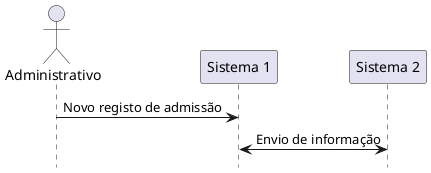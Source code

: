 @startuml
hide footbox
actor Administrativo
Administrativo -> "Sistema 1" as Sistema1 : Novo registo de admissão
"Sistema 1" as Sistema1 <-> "Sistema 2" as Sistema2 : Envio de informação
@enduml